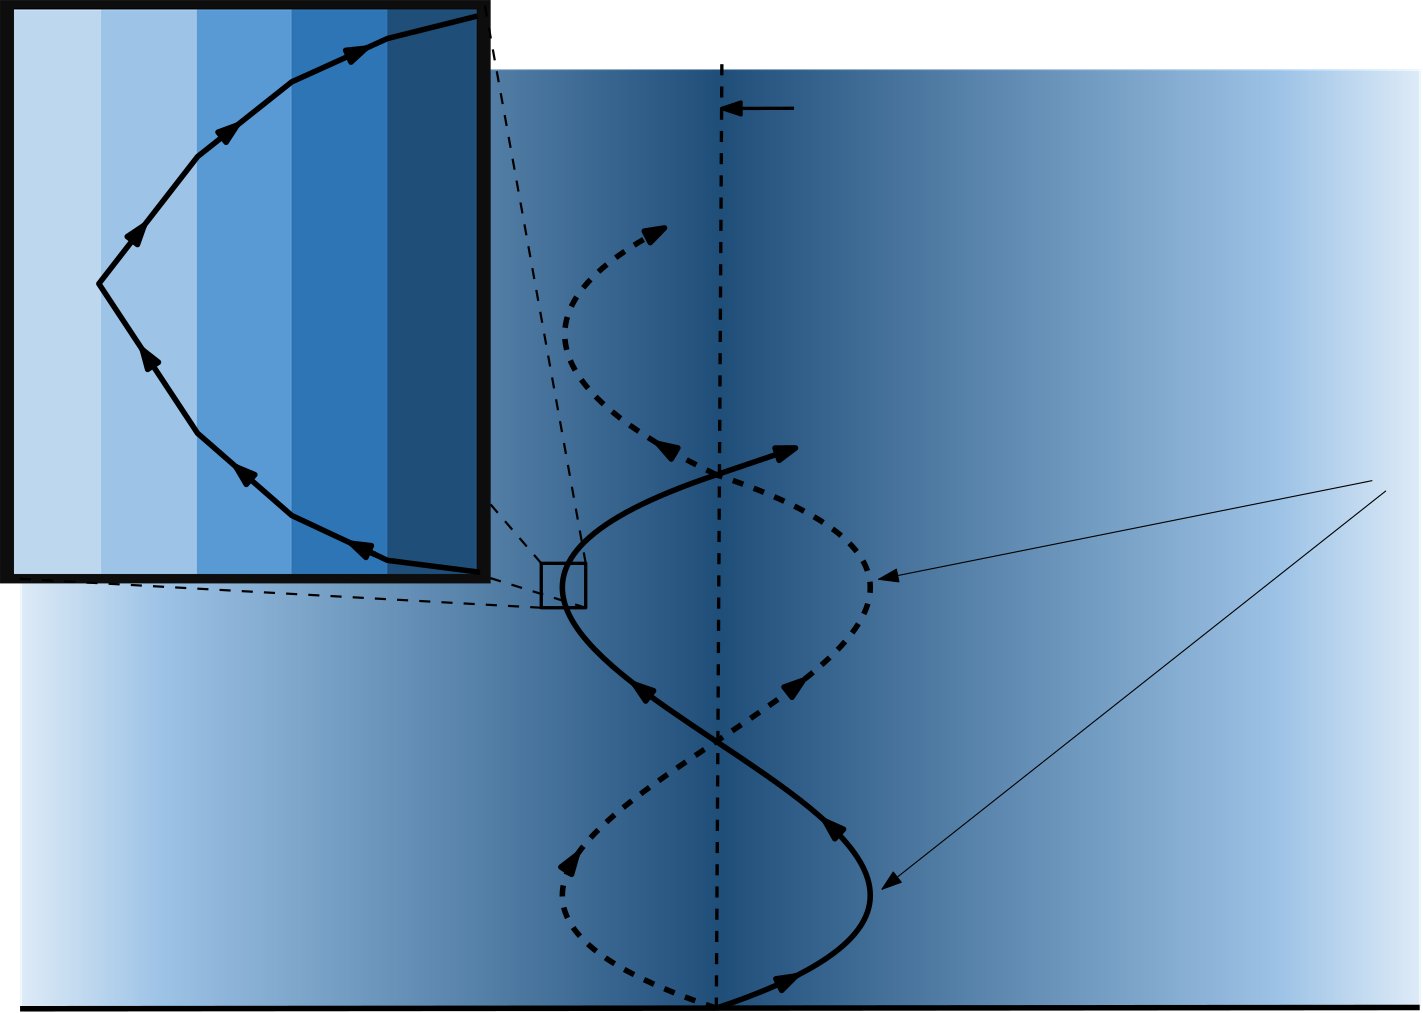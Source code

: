 <?xml version="1.0"?>
<!DOCTYPE ipe SYSTEM "ipe.dtd">
<ipe version="70107" creator="Ipe 7.2.2">
<info created="D:20160906124803" modified="D:20160926162332"/>
<bitmap id="1" width="456" height="805" length="5721" ColorSpace="DeviceRGB" Filter="FlateDecode" BitsPerComponent="8" encoding="base64">
eNrt1DENgDAAAEEF1YCDSmFHCEOtkGCjGxMaSB10RENJuiKA0Pu8hgtBkiRJkiRJkiRJkiRJ
kiRJkiRJkiRJkiRJkvTSUe7R3s/q/rJdfo5rdn+a05hzlatc5SpXucpVrnKVq1zlKle5ylWu
cpWrXOUqV7nKVa5ylatc5SpXucpVrnKVq1zlKle5ylWucpWrXOUqV7nKVa5y1UTlKle5ylWu
cpWrXOUqV7nKVa5ylatc5SpXucpVrnKVq1zlKle5ylWucpWrXOUqV7nKVa5ylatc5SpXucpV
rnKVq1zlKle5aq5ylatc5SpXucpVrnKVq1zlKle5ylWucpWrXOUqV7nKVa5ylatc5SpXucpV
rnKVq1zlKle5ylWucpWrXOUqV7nKVa5ylatc5SpXucpVrnKVq1zlKle5ylWucpWrXOUqV81V
rnKVq1zlKle5ylWucpWrXOUqV7nKVa5ylatc5SpXucpVrnKVq1zlKle5ylWucpWrXOUqV7nK
Va5ylatc5SpXucpVrnLVOOUqV7nKVa5ylatc5SpXucpVrnKVq1zlKle5ylWucpWrXOUqV7nK
Va5ylatc5SpXucpVrnKVq1zlKle5ylWucpWrXOUqV01UrnKVq1zlKle5ylWucpWrXOUqV7nK
Va5ylatc5SpXucpVrnKVq1zlKle5ylWucpWrXOUqV7nKVa5ylatc5SpXucpVrnKVq+YqV7nK
Va5ylatc5SpXucpVrnKVq1zlKle5ylWucpWrXOUqV7nKVa5ylatc5SpXucpVrnKVq1zlKle5
ylWucpWrXOUqV7nKVa5ylatc5SpXucpVrnKVq1zlKle5ylWuctVc5SpXucpVrnKVq1zlKle5
ylWucpWrXOUqV7nKVa5ylatc5SpXucpVrnKVq1zlKle5ylWucpWrXOUqV7nKVa5ylatc5SpX
jVOucpWrXOUqV7nKVa5ylatc5SpXucpVrnKVq1zlKle5ylWucpWrXOUqV7nKVa5ylatc5SpX
ucpVrnKVq1zlKle5ylWuctVE5SpXucpVrnKVq1zlKle5ylWucpWrXOUqV7nKVa5ylatc5SpX
ucpVrnKVq1zlKle5ylWucpWrXOUqV7nKVa5ylatc5SpXuWqucpWrXOUqV7nKVa5ylatc5SpX
ucpVrnKVq1zlKle5ylWucpWrXOUqV7nKVa5ylatc5SpXucpVrnKVq1zlKle5ylWucpWrXOUq
V7nKVa5ylatc5SpXucpVrnKVq1zlKlfNVa5ylatc5SpXucpVrnKVq1zlKle5ylWucpWrXOUq
V7nKVa5ylatc5SpXucpVrnKVq1zlKle5ylWucpWrXOUqV7nKVa5y1TjlKle5ylWucpWrXOUq
V7nKVa5ylatc5SpXucpVrnKVq1zlKle5ylWucpWrXOUqV7nKVa5ylatc5SpXucpVrnKVq1zl
KldNVK5ylatc5SpXucpVrnKVq1zlKle5ylWucpWrXOUqV7nKVa5ylatc5SpXucpVrnKVq1zl
Kle5ylWucpWrXOUqV7nKVa5ylavmKle5ylWucpWrXOUqV7nKVa5ylatc5SpXucpVrnKVq1zl
Kle5ylWucpWrXOUqV7nKVa5ylatc5SpXucpVrnKVq1zlKle5ylWucpWrXOUqV7nKVa5ylatc
5SpXucpVrnLVXOUqV7nKVa5ylatc5SpXucpVrnKVq1zlKle5ylWucpWrXOUqV7nKVa5ylatc
5SpXucpVrnKVq1zlKle5ylWucpWrXOUqV41TrnKVq1zlKle5ylWucpWrXOUqV7nKVa5ylatc
5SpXucpVrnKVq1zlKle5ylWucpWrXOUqV7nKVa5ylatc5SpXucpVrnLVROUqV7nKVa5ylatc
5SpXucpVrnKVq1zlKle5ylWucpWrXOUqV7nKVa5ylatc5SpXucpVrnKVq1zlKle5ylWucpWr
XOUqV7lqrnKVq1zlKle5ylWucpWrXOUqV7nKVa5ylatc5SpXucpVrnKVq1zlKle5ylWucpWr
XOUqV7nKVa5ylatc5SpXucpVrnKVq1zlKle5ylWucpWrXOUqV7nKVa5ylatc5SpXzVWucpWr
XOUqV7nKVa5ylatc5SpXucpVrnKVq1zlKle5ylWucpWrXOUqV7nKVa5ylatc5SpXucpVrnKV
q1zlKle5ylWuctU45SpXucpVrnKVq1zlKle5ylWucpWrXOUqV7nKVa5ylatc5SpXucpVrnKV
q1zlKle5ylWucpWrXOUqV7nKVa5ylatc5SpXTVSucpWrXOUqV7nKVa5ylatc5SpXucpVrnKV
q1zlKle5ylWucpWrXOUqV7nKVa5ylatc5SpXucpVrnKVq1zlKle5ylWucpWr5ipXucpVrnKV
q1zlKle5ylWucpWrXOUqV7nKVa5ylatc5SpXucpVrnKVq1zlKle5ylWucpWrXOUqV7nKVa5y
latc5SpXucpVrnKVq1zlKle5ylWucpWrXOUqV7nKVa5y1VzlKle5ylWucpWrXOUqV7nKVa5y
latc5SpXucpVrnKVq1zlKle5ylWucpWrXOUqV7nKVa5ylatc5SpXucpVrnKVq1zlKleNU65y
latc5SpXucpVrnKVq1zlKle5ylWucpWrXOUqV7nKVa5ylatc5SpXucpVrnKVq1zlKle5ylWu
cpWrXOUqV7nKVa5y1UTlKle5ylWucpWrXOUqV7nKVa5ylatc5SpXucpVrnKVq1zlKle5ylWu
cpWrXOUqV7nKVa5ylatc5SpXucpVrnKVq1zlKle5aq5ylatc5SpXucpVrnKVq1zlKle5ylWu
cpWrXOUqV7nKVa5ylatc5SpXucpVrnKVq1zlKle5ylWucpWrXOUqV7nKVa5ylatc5SpXucpV
rnKVq1zlKle5ylWucpWrXOUqV81VrnKVq1zlKle5ylWucpWrXOUqV7nKVa5ylatc5SpXucpV
rnKVq1zlKle5ylWucpWrXOUqV7nKVa5ylatc5SpXucpVrnLVOOUqV7nKVa5ylatc5SpXucpV
rnKVq1zlKle5ylWucpWrXOUqV7nKVa5ylatc5SpXucpVrnKVq1zlKle5ylWucpWrXOUqV01U
rnKVq1zlKle5ylWucpWrXOUqV7nKVa5ylatc5SpXucpVrnKVq1zlKle5ylWucpWrXOUqV7nK
Va5ylatc5SpXucpVrnKVq+YqV7nKVa5ylatc5SpXucpVrnKVq1zlKle5ylWucpWrXOUqV7nK
Va5ylatc5SpXucpVrnKVq1zlKle5ylWucpWrXOUqV7nKVa5ylatc5SpXucpVrnKVq1zlKle5
ylWuctVc5SpXucpVrnKVq1zlKle5ylWucpWrXOUqV7nKVa5ylatc5SpXucpVrnKVq1zlKle5
ylWucpWrXOUqV7nKVa5ylatc5SpXjVOucpWrXOUqV7nKVa5ylatc5SpXucpVrnKVq1zlKle5
ylWucpWrXOUqV7nKVa5ylatc5SpXucpVrnKVq1zlKle5ylWuctVE5SpXucpVrnKVq1zlKle5
ylWucpWrXOUqV7nKVa5ylatc5SpXucpVrnKVq1zlKle5ylWucpWrXOUqV7nKVa5ylatc5SpX
uWqucpWrXOUqV7nKVa5ylatc5SpXucpVrnKVq1zlKle5ylWucpWrXOUqV7nKVa5ylatc5SpX
ucpVrnKVq1zlKle5ylWucpWrXOUqV7nKVa5ylatc5SpXucpVrnKVq1zlKlfNVa5ylatc5SpX
ucpVrnKVq1zlKle5ylWucpWrXOUqV7nKVa5ylatc5SpXucpVrnKVq1zlKle5ylWucpWrXOUq
V7nKVa5y1TjlKle5ylWucpWrXOUqV7nKVa5ylatc5SpXucpVrnKVq1zlKle5ylWucpWrXOUq
V7nKVa5ylatc5SpXucpVrnKVq1zlKldNVK5ylatc5SpXucpVrnKVq1zlKle5ylWucpWrXOUq
V7nKVa5ylatc5SpXucpVrnKVq1zlKle5ylWucpWrXOUqV7nKVa5ylavmKle5ylWucpWrXOUq
V7nKVa5ylatc5SpXucpVrnKVq1zlKle5ylWucpWrXOUqV7nKVa5ylatc5SpXucpVrnKVq1zl
Kle5ylWucpWrXOUqV7nKVa5ylatc5SpXucpVrnLVXOUqV7nKVa5ylatc5SpXucpVrnKVq1zl
Kle5ylWucpWrXOUqV7nKVa5ylatc5SpXucpVrnKVq1zlKle5ylWucpWrXOUqV41TrnKVq1zl
Kle5ylWucpWrXOUqV7nKVa5ylatc5SpXucpVrnKVq1zlKle5ylWucpWrXOUqV7nKVa5ylatc
5SpXucpVrnLVROUqV7nKVa5ylatc5SpXucpVrnKVq1zlKle5ylWucpWrXOUqV7nKVa5ylatc
5SpXucpVrnKVq1zlKle5ylWucpWrXOUqV7lqrnKVq1zlKle5ylWucpWrXOUqV7nKVa5ylatc
5SpXucpVrnKVq1zlKle5ylWucpWrXOUqV7nKVa5ylatc5SpXucpVrnKVq1zlKle5ylWucpWr
XOUqV7nKVa5ylatc5SpXzVWucpWrXOUqV7nKVa5ylatc5SpXucpVrnKVq1zlKle5ylWucpWr
XOUqV7nKVa5ylatc5SpXucpVrnKVq1zlKle5ylWuctU45SpXucpVrnKVq1zlKle5ylWucpWr
XOUqV7nKVa5ylatc5SpXucpVrnKVq1zlKle5ylWucpWrXOUqV7nKVa5ylatc5SpXTVSucpWr
XOUqV7nKVa5ylatc5SpXucpVrnKVq1zlKle5ylWucpWrXOUqV7nKVa5ylatc5SpXucpVrnKV
q1zlKle5ylWucpWr5ipXucpVrnKVq1zlKle5ylWucpWrXOUqV7nKVa5ylatc5SpXucpVrnKV
q1zlKle5ylWucpWrXOUqV7nKVa5ylatc5SpXucpVrnKVq1zlKle5ylWucpWrXOUqV7nKVa5y
1VzlKle5ylWucpWrXOUqV7nKVa5ylatc5SpXucpVrnKVq1zlKle5ylWucpWrXOUqV7nKVa5y
latc5SpXucpVrnKVq1zlKleNU65ylatc5SpXucpVrnKVq1zlKle5ylWucpWrXOUqV7nKVa5y
latc5SpXucpVrnKVq1zlKle5ylWucpWrXOUqV7nKVa5y1UTlKle5ylWucpWrXOUqV7nKVa5y
latc5SpXucpVrnKVq1zlKle5ylWucpWrXOUqV7nKVa5ylatc5SpXucpVrnKVq1zlKle5aq5y
latc5SpXucpVrnKVq1zlKle5ylWucpWrXOUqV7nKVa5ylatc5SpXucpVrnKVq1zlKle5ylWu
cpWrXOUqV7nKVa5ylatc5SpXucpVrnKVq1zlKle5ylWucpWrXOUqV81VrnKVq1zlKle5ylWu
cpWrXOUqV7nKVa5ylatc5SpXucpVrnKVq1zlKle5ylWucpWrXOUqV7nKVa5ylatc5SpXucpV
rnLVOOUqV7nKVa5ylatc5SpXucpVrnKVq1zlKle5ylWucpWrXOUqV7nKVa5ylatc5SpXucpV
rnKVq1zlKle5ylWucpWrXOUqV01UrnKVq1zlKle5ylWucpWrXOUqV7nKVa5ylatc5SpXucpV
rnKVq1zlKle5ylWucpWrXOUqV7nKVa5ylatc5SpXucpVrnKVq+YqV7nKVa5ylatc5SpXucpV
rnKVq1zlKle5ylWucpWrXOUqV7nKVa5ylatc5SpXucpVrnKVq1zlKle5ylWucpWrXOUqV7nK
Va5ylatc5SpXucpVrnKVq1zlKle5ylWuctVc5SpXucpVrnKVq1zlKle5ylWucpWrXOUqV7nK
Va5ylatc5SpXucpVrnKVq1zlKle5ylWucpWrXOUqV7nKVa5ylatc5SpXjVOucpWrXOUqV7nK
Va5ylatc5SpXucpVrnKVq1zlKle5ylWucpWrXOUqV7nKVa5ylatc5SpXucpVrnKVq1zlKle5
ylWuctVE5SpXucpVrnKVq1zlKle5ylWucpWrXOUqV7nKVa5ylatc5SpXucpVrnKVq1zlKle5
ylWucpWrXOUqV7nKVa5ylatc5SpXuWqucpWrXOUqV7nKVa5ylatc5SpXucpVrnKVq1zlKle5
ylWucpWrXOUqV7nKVa5ylatc5SpXucpVrnKVq1zlKle5ylWucpWrXOUqV7nKVa5ylatc5SpX
ucpVrnKVq1zlKlfNVa5ylatc5SpXucpVrnKVq1zlKle5ylWucpWrXOUqV7nKVa5ylatc5SpX
ucpVrnKVq1zlKle5ylWucpWrXOUqV7nKVa5y1TjlKle5ylWucpWrXOUqV7nKVa5ylatc5SpX
ucpVrnKVq1zlKle5ylWucpWrXOUqV7nKVa5ylatc5SpXucpVrnKVq1zlKldNVK5ylatc5SpX
ucpVrnKVq1zlKle5ylWucpWrXOUqV7nKVa5ylatc5SpXucpVrnKVq1zlKle5ylWucpWrXOUq
V7nKVa5ylavmKle5ylWucpWrXOUqV7nKVa5ylatc5SpXucpVrnKVq1zlKle5ylWucpWrXOUq
V7nKVa5ylatc5SpXucpVrnKVq1zlKle5ylWucpWrXOUqV7nKVa5ylatc5SpXucpVrnLVXOUq
V7nKVa5ylatc5SpXucpVrnKVq1zlKle5ylWucpWrXOUqV7nKVa5ylatc5SpXucpVrnKVq1zl
Kle5ylWucpWrXOUqV41TrnKVq1zlKle5ylWucpWrXOUqV7nKVa5ylatc5SpXucpVrnKVq1zl
Kle5ylWucpWrXOUqV7nKVa5ylatc5SpXucpVrnLVROUqV7nKVa5ylatc5SpXucpVrnKVq1zl
Kle5ylWucpWrXOUqV7nKVa5ylatc5SpXucpVrnKVq1zlKle5ylWucpWrXOUqV7lqrnKVq1zl
Kle5ylWucpWrXOUqV7nKVa5ylatc5SpXucpVrnKVq1zlKle5ylWucpWrXOUqV7nKVa5ylatc
5SpXucpVrnKVq1zlKle5ylWucpWrXOUqV7nKVa5ylatc5SpXzVWucpWrXOUqV7nKVa5ylatc
5SpXucpVrnKVq1zlKle5ylWucpWrXOUqV7nKVa5ylatc5SpXucpVrnKVq1zlKle5ylWuctU4
5SpXucpVrnKVq1zlKle5ylWucpWrXOUqV7nKVa5ylatc5SpXucpVrnKVq1zlKle5ylWucpWr
XOUqV7nKVa5ylatc5SpXTVSucpWrXOUqV7nKVa5ylatc5SpXucpVrnKVq1zlKle5ylWucpWr
XOUqV7nKVa5ylatc5SpXucpVrnKVq1zlKle5ylWucpWr5ipXucpVrnKVq1zlKle5ylWucpWr
XOUqV7nKVa5ylatc5SpXucpVrnKVq1zlKle5ylWucpWrXOUqV7nKVa5ylatc5SpXucpVrnKV
q1zlKle5ylWucpWrXOUqV7nKVa5y1VzlKle5ylWucpWrXOUqV7nKVa5ylatc5SpXucpVrnKV
q1zlKle5ylWucpWrXOUqV7nKVa5ylatc5SpXucpVrnKVq1zlKleNU65ylatc5SpXucpVrnKV
q1zlKle5ylWucpWrXOUqV7/gqiRJkiRJkiRJkiRJkiRJkiRJkiRJkiRJkiT9pgY0AFja
</bitmap>
<bitmap id="2" width="1050" height="704" length="14580" ColorSpace="DeviceRGB" Filter="FlateDecode" BitsPerComponent="8" encoding="base64">
eNrt11e3VeUVx+GPkqIx0ZimMWq6JcY0G2Jv2HuvSFEpShERkK6AKKJUBUGaBSmidBAsFBUV
UMGGeps591xn48hVPsAzxu9OPBz2Xut9/8+2T7/b+sl3W7Jv392dvbPr27dbvbXzm82tNn38
zZvRR99s/GhftOHDfeujHfvW7di3dsfXaz/4es0HX69+P1sVvffVyve+emN79vr2r1Zsi758
bduXy7dmy7ZkS7d8ES15N3v1nS8Wt3rl7c9fjt76/KVWL27+fNHmvYs27V24ae+C6M2987M9
8zbueSHasGfuhj1zovWfPb/+s9nrslnR2s+eW/vps2uymWs+nbE6m776k2mrsqkrm6as/OSZ
N3ZHT7++e3Krp1bsnrRi16TXdj3Z6onluyZGy3Y+vmznhGjpzvFLd46Llnz8WPTqx4+2Grv4
o2pM9MqH1eiXox3RqOil6IOR0YvV+yOqRdF7w6OF2SMLt2cLtg/Ltg2bv21otjWbt3VItmXI
C1sebnp38Nymh+a809Hbg55venD2W9XAaNbmakD0XLQp6h89+2bUL5oZbXygmrHx/hkbsulZ
3+nrs2nr+0xbl01d1ztbG/WaUq3p9cya+5pW3/t0teqeyfvrOXllz6eaekx6o+oePfl61C16
YkV0dzXxtahr9Hi0/K5qwvI7JyzLxi+7I1uajVt6+7gl2WNLbstejW59tFoc3TK23Ss3j6le
vml0042jX7pxVHZDNPLF6vpoxKLoumj4wuja6pEF11TDovlXV0PnXzV0XjZk3pVDXmh3xcPR
3Gzw3MuzOdFlD1XPXzqomn1J9GA16+KBTV0GPtdlQHZR1P/Z6MJs5oX9sguiB2ZE51f3Tz+v
6jv93L7T9tdn6jlV76ln955SndUreiY6877q6eiMe6vJne+pnjo96pl16jmpU4+m03o8eVr3
7NSo2xPRKdnEU+6eeHK7ro9HJ1V3TfhPdeeEf985vvrXHeOabh/3z9sfq/5xW/RodOKt1di/
R7dEY6ITbq5G/y26KTv+plHH35gd1zTyuBuyY28Ycez12THZ8GOuG/7X6tpH/tLummF/rq4e
+qeO/njVkOoPV0YPV7+/IhocHX159FB0VHRZNOjI6NJ2D/4uuiQ74pKBR1yc/fbiAVmXAYdn
/Q+/KDss63fYhf1+U13wwK87+tX59zed1/eXHf3i3D7VoedEvaOfR2dXvaJDzoruiw6Ozozu
/Vl0RvbTM+7JOmcHde550OnZT07vkXXqcWDW/cDTuh/Q1O2AU7v9uDrl7h81df3hyU0/OOmu
/6n9n+KP1Z+P/7F+Qvyo/IGtnxx/Rf5FnfIvrb+9fpP4lep3q9+zfuf45Q/O8p9zSFOv+pe2
yn/+oU192h9O++OKj679MbY/2PiQ69OOjz0//Iua7yK/lC75BdU3Vd9afH31PcYXemTW8RVf
NuioLB+Ao5sG17MRD0n7gYmHp/0gtR+teMzqeYsHr/0QxgNZT2Y8ovmgXt88t/EA15Ocj3TW
POfxwNeTH6/ACVm+EfV25Gty69gTs3x36j2KF6r9csWL1n7p2q9hvJL1bsZLWm9rvbntFzle
6ny1W6951r159+MQaB8IcTjUKRHHRecsT484Ruo8qbOlzpk6c+LwaR9EcSjV6RTH1PdPrTjE
6jSLY63OtzrrLujXnH55DLaOxGxAc07Ggdk+POMgbU7UQbMvzfKkjSO3zt46h+NAjmO5OZ/z
oN5/bscxXud5HOx1wl+TNSd/XAF1F9S9cF3rmsg67o5sVHOnxOXSvmji0qnbJ66h711Ji1uX
VN5WdXPFFRYXWd1ocbU1d9z4vPLq7otLsG7DrllekXVX1r1Zd2i31pWaddyzUfvyjYv4+/dy
XNN1X8fFXTd4XOV5obdu9rrl47qPS79u/5gBtQdqG9ROiMFQy6FflnOidkX/1sxolcOjPUIG
diyTqD1XYrq0Z0x72MTIqbUTsyfHz7wcQs0imp8DKWfSgpxMtZ1qR8WgGpE1K2tkUw6wUVlO
stFNH7YH25iOFRfVrouBFzMvxt641vCL+TehNQVjEMYsjHFYKzHmYozGmI61IWNM1qqcsnL/
1KzlGRO0tujMNc06jZkaY3XWuma7xoiNKTunNWtj3MbEjaEbczdGb0zfBa0ZHGM4JnEM41rI
MZVjMMdsrv0cQ7oWdRTrupZ2re6Y3yuyHOS1zGOix1Bf9X6z22PAx4yPMR+TPoZ9zPsY+bX2
Y/bH+A8ClAUCBaWDYEJ5IeAQfNjaahtN0ARN0ARN0ARN0ARN0ARN0ARN0ARN0ARN0ARN0ARN
0ARN0ARN0ARN0ARN0ARN0ARN0ARN0ARN0ARN0ARN0ARN0ARN0ARN0ARN0ARN0ARN0ARN0ARN
0ARN0ARN0ARN0ARN0ARN0ARN0ARN0ARN0ARN0ARN0ARN0ARN0ARN0ARN0ARN0ARN0ARN0ARN
0ARN0ARN0ARN0ARN0ARN0ARN0ARN0ARN0ARN0ARN0ARN0ARN0ARN0ARN0ARN0ARN0ARN0ARN
0ARN0ARN0ARN0ARN0ARN0ARN0ARN0ARN0ARN0ARN0ARN0ARN0ARN0ARN0ARN0ARN0ARN0ARN
0ARN0ARN0ARN0ARN0ARN0ARN0ARN0ARN0ARN0ARN0ARN0ARN0ARN0ARN0ARN0ARN0ARN0ARN
0ARN0ARN0ARN0ARN0ARN0ARN0ARN0ARN0ARN0ARN0ARN0ARN0ARN0ARN0ARN0ARN0ARN0ARN
0ARN0ARN0ARN0ARN0ARN0ARN0ARN0ARN0ARN0ARN0ARN0ARN0ARN0ARN0ARN0ARN0ARN0ARN
0ARN0ARN0ARN0ARN0ARN0ARN0ARN0ARN0ARN0ARN0ARN0ARN0ARN0ARN0ARN0ARN0ARN0ARN
0ARN0ARN0ARN0ARN0ARN0ARN0ARN0ARN0ARN0ARN0ARN0ARN0ARN0ARN0ARN0ARN0ARN0ARN
0ARN0ARN0ARN0ARN0ARN0ARN0ARN0ARN0ARN0ARN0ARN0ARN0ARN0ARN0ARN0ARN0ARN0ARN
0ARN0ARN0ARN0ARN0ARN0ARN0ARN0ARN0ARN0ARN0ARN0ARN0ARN0ARN0ARN0ARN0ARN0ARN
0ARN0ARN0ARN0ARN0ARN0ARN0ARN0ARN0ARN0ARN0ARN0ARN0ARN0ARN0ARN0ARN0ARN0ARN
0ARN0ARN0ARN0ARN0ARN0ARN0ARN0ARN0ARN0ARN0ARN0ARN0ARN0ARN0ARN0ARN0ARN0ARN
0ARN0ARN0ARN0ARN0ARN0ARN0ARN0ARN0ARN0ARN0ARN0ARN0ARN0ARN0ARN0ARN0ARN0ARN
0ARN0ARN0ARN0ARN0ARN0ARN0ARN0ARN0ARN0ARN0ARN0ARN0ARN0ARN0ARN0ARN0ARN0ARN
0ARN0ARN0ARN0ARN0ARN0ARN0ARN0ARN0ARN0ARN0ARN0ARN0ARN0ARN0ARN0ARN0ARN0ARN
0ARN0ARN0ARN0ARN0ARN0ARN0ARN0ARN0ARN0ARN0ARN0ARN0ARN0ARN0ARN0ARN0ARN0ARN
0ARN0ARN0ARN0ARN0ARN0ARN0ARN0ARN0ARN0ARN0ARN0ARN0ARN0ARN0ARN0ARN0ARN0ARN
0ARN0ARN0ARN0ARN0ARN0ARN0ARN0ARN0ARN0ARN0ARN0ARN0ARN0ARN0ARN0ARN0ARN0ARN
0ARN0ARN0ARN0ARN0ARN0ARN0ARN0ARN0ARN0ARN0ARN0ARN0ARN0ARN0ARN0ARN0ARN0ARN
0ARN0ARN0ARN0ARN0ARN0ARN0ARN0ARN0ARN0ARN0ARN0ARN0ARN0ARN0ARN0ARN0ARN0ARN
0ARN0ARN0ARN0ARN0ARN0ARN0ARN0ARN0ARN0ARN0ARN0ARN0ARN0ARN0ARN0ARN0ARN0ARN
0ARN0ARN0ARN0ARN0ARN0ARN0ARN0ARN0ARN0ARN0ARN0ARN0ARN0ARN0ARN0ARN0ARN0ARN
0ARN0ARN0ARN0ARN0ARN0ARN0ARN0ARN0ARN0ARN0ARN0ARN0ARN0ARN0ARN0ARN0ARN0ARN
0ARN0ARN0ARN0ARN0ARN0ARN0ARN0ARN0ARN0ARN0ARN0ARN0ARN0ARN0ARN0ARN0ARN0ARN
0ARN0ARN0ARN0ARN0ARN0ARN0ARN0ARN0ARN0ARN0ARN0ARN0ARN0ARN0ARN0ARN0ARN0ARN
0ARN0ARN0ARN0ARN0ARN0ARN0ARN0ARN0ARN0ARN0ARN0ARN0ARN0ARN0ARN0ARN0ARN0ARN
0ARN0ARN0ARN0ARN0ARN0ARN0ARN0ARN0ARN0ARN0ARN0ARN0ARN0ARN0ARN0ARN0ARN0ARN
0ARN0ARN0ARN0ARN0ARN0ARN0ARN0ARN0ARN0ARN0ARN0ARN0ARN0ARN0ARN0ARN0ARN0ARN
0ARN0ARN0ARN0ARN0ARN0ARN0ARN0ARN0ARN0ARN0ARN0ARN0ARN0ARN0ARN0ARN0ARN0ARN
0ARN0ARN0ARN0ARN0ARN0ARN0ARN0ARN0ARN0ARN0ARN0ARN0ARN0ARN0ARN0ARN0ARN0ARN
0ARN0ARN0ARN0ARN0ARN0ARN0ARN0ARN0ARN0ARN0ARN0ARN0ARN0ARN0ARN0ARN0ARN0ARN
0ARN0ARN0ARN0ARN0ARN0ARN0ARN0ARN0ARN0ARN0ARN0ARN0ARN0ARN0ARN0ARN0ARN0ARN
0ARN0ARN0ARN0ARN0ARN0ARN0ARN0ARN0ARN0ARN0ARN0ARN0ARN0ARN0ARN0ARN0ARN0ARN
0ARN0ARN0ARN0ARN0ARN0ARN0ARN0ARN0ARN0ARN0ARN0ARN0ARN0ARN0ARN0ARN0ARN0ARN
0ARN0ARN0ARN0ARN0ARN0ARN0ARN0ARN0ARN0ARN0ARN0ARN0ARN0ARN0ARN0ARN0ARN0ARN
0ARN0ARN0ARN0ARN0ARN0ARN0ARN0ARN0ARN0ARN0ARN0ARN0ARN0ARN0ARN0ARN0ARN0ARN
0ARN0ARN0ARN0ARN0ARN0ARN0ARN0ARN0ARN0ARN0ARN0ARN0ARN0ARN0ARN0ARN0ARN0ARN
0ARN0ARN0ARN0ARN0ARN0ARN0ARN0ARN0ARN0ARN0ARN0ARN0ARN0ARN0ARN0ARN0ARN0ARN
0ARN0ARN0ARN0ARN0ARN0ARN0ARN0ARN0ARN0ARN0ARN0ARN0ARN0ARN0ARN0ARN0ARN0ARN
0ARN0ARN0ARN0ARN0ARN0ARN0ARN0ARN0ARN0ARN0ARN0ARN0ARN0ARN0ARN0ARN0ARN0ARN
0ARN0ARN0ARN0ARN0ARN0ARN0ARN0ARN0ARN0ARN0ARN0ARN0ARN0ARN0ARN0ARN0ARN0ARN
0ARN0ARN0ARN0ARN0ARN0ARN0ARN0ARN0ARN0ARN0ARN0ARN0ARN0ARN0ARN0ARN0ARN0ARN
0ARN0ARN0ARN0ARN0ARN0ARN0ARN0ARN0ARN0ARN0ARN0ARN0ARN0ARN0ARN0ARN0ARN0ARN
0ARN0ARN0ARN0ARN0ARN0ARN0ARN0ARN0ARN0ARN0ARN0ARN0ARN0ARN0ARN0ARN0ARN0ARN
0ARN0ARN0ARN0ARN0ARN0ARN0ARN0ARN0ARN0ARN0ARN0ARN0ARN0ARN0ARN0ARN0ARN0ARN
0ARN0ARN0ARN0ARN0ARN0ARN0ARN0ARN0ARN0ARN0ARN0ARN0ARN0ARN0ARN0ARN0ARN0ARN
0ARN0ARN0ARN0ARN0ARN0ARN0ARN0ARN0ARN0ARN0ARN0ARN0ARN0ARN0ARN0ARN0ARN0ARN
0ARN0ARN0ARN0ARN0ARN0ARN0ARN0ARN0ARN0ARN0ARN0ARN0ARN0ARN0ARN0ARN0ARN0ARN
0ARN0ARN0ARN0ARN0ARN0ARN0ARN0ARN0ARN0ARN0ARN0ARN0ARN0ARN0ARN0ARN0ARN0ARN
0ARN0ARN0ARN0ARN0ARN0ARN0ARN0ARN0ARN0ARN0ARN0ARN0ARN0ARN0ARN0ARN0ARN0ARN
0ARN0ARN0ARN0ARN0ARN0ARN0ARN0ARN0ARN0ARN0ARN0ARN0ARN0ARN0ARN0ARN0ARN0ARN
0ARN0ARN0ARN0ARN0ARN0ARN0ARN0ARN0ARN0ARN0ARN0ARN0ARN0ARN0ARN0ARN0ARN0ARN
0ARN0ARN0ARN0ARN0ARN0ARN0ARN0ARN0ARN0ARN0ARN0ARN0ARN0ARN0ARN0ARN0ARN0ARN
0ARN0ARN0ARN0ARN0ARN0ARN0ARN0ARN0ARN0ARN0ARN0ARN0ARN0ARN0ARN0ARN0ARN0ARN
0ARN0ARN0ARN0ARN0ARN0ARN0ARN0ARN0ARN0ARN0ARN0ARN0ARN0ARN0ARN0ARN0ARN0ARN
0ARN0ARN0ARN0ARN0ARN0ARN0ARN0ARN0ARN0ARN0ARN0ARN0ARN0ARN0ARN0ARN0ARN0ARN
0ARN0ARN0ARN0ARN0ARN0ARN0ARN0ARN0ARN0ARN0ARN0ARN0ARN0ARN0ARN0ARN0ARN0ARN
0ARN0ARN0ARN0ARN0ARN0ARN0ARN0ARN0ARN0ARN0ARN0ARN0ARN0ARN0ARN0ARN0ARN0ARN
0ARN0ARN0ARN0ARN0ARN0ARN0ARN0ARN0ARN0ARN0ARN0ARN0ARN0ARN0ARN0ARN0ARN0ARN
0ARN0ARN0ARN0ARN0ARN0ARN0ARN0ARN0ARN0ARN0ARN0ARN0ARN0ARN0ARN0ARN0ARN0ARN
0ARN0ARN0ARN0ARN0ARN0ARN0ARN0ARN0ARN0ARN0ARN0ARN0ARN0ARN0ARN0ARN0ARN0ARN
0ARN0ARN0ARN0ARN0ARN0ARN0ARN0ARN0ARN0ARN0ARN0ARN0ARN0ARN0ARN0ARN0ARN0ARN
0ARN0ARN0ARN0ARN0ARN0ARN0ARN0ARN0ARN0ARN0ARN0ARN0ARN0ARN0ARN0ARN0ARN0ARN
0ARN0ARN0ARN0ARN0ARN0ARN0ARN0ARN0ARN0ARN0ARN0ARN0ARN0ARN0ARN0ARN0ARN0ARN
0ARN0ARN0ARN0ARN0ARN0ARN0ARN0ARN0ARN0ARN0ARN0ARN0ARN0ARN0ARN0ARN0ARN0ARN
0ARN0ARN0ARN0ARN0ARN0ARN0ARN0ARN0ARN0ARN0ARN0ARN0ARN0ARN0ARN0ARN0ARN0ARN
0ARN0ARN0ARN0ARN0ARN0ARN0ARN0ARN0ARN0ARN0ARN0ARN0ARN0ARN0ARN0ARN0ARN0ARN
0ARN0ARN0ARN0ARN0ARN0ARN0ARN0ARN0ARN0ARN0ARN0ARN0ARN0ARN0ARN0ARN0ARN0ARN
0ARN0ARN0ARN0ARN0ARN0ARN0ARN0ARN0ARN0ARN0ARN0ARN0ARN0ARN0ARN0ARN0ARN0ARN
0ARN0ARN0ARN0ARN0ARN0ARN0ARN0ARN0ARN0ARN0ARN0ARN0ARN0ARN0ARN0ARN0ARN0ARN
0ARN0ARN0ARN0ARN0ARN0ARN0ARN0ARN0ARN0ARN0ARN0ARN0ARN0ARN0ARN0ARN0ARN0ARN
0ARN0ARN0ARN0ARN0ARN0ARN0ARN0ARN0ARN0ARN0ARN0ARN0ARN0ARN0ARN0ARN0ARN0ARN
0ARN0ARN0ARN0ARN0ARN0ARN0ARN0ARN0ARN0ARN0ARN0ARN0ARN0ARN0ARN0ARN0ARN0ARN
0ARN0ARN0ARN0ARN0ARN0ARN0ARN0ARN0ARN0ARN0ARN0ARN0ARN0ARN0ARN0ARN0ARN0ARN
0ARN0ARN0ARN0ARN0ARN0ARN0ARN0ARN0ARN0ARN0ARN0ARN0ARN0ARN0ARN0ARN0ARN0ARN
0ARN0ARN0ARN0ARN0ARN0ARN0ARN0ARN0ARN0ARN0ARN0ARN0ARN0ARN0ARN0ARN0ARN0ARN
0ARN0ARN0ARN0ARN0ARN0ARN0ARN0ARN0ARN0ARN0ARN0ARN0ARN0ARN0ARN0ARN0ARN0ARN
0ARN0ARN0ARN0ARN0ARN0ARN0ARN0ARN0ARN0ARN0ARN0ARN0ARN0ARN0ARN0ARN0ARN0ARN
0ARN0ARN0ARN0ARN0ARN0ARN0ARN0ARN0ARN0ARN0ARN0ARN0ARN0ARN0ARN0ARN0ARN0ARN
0ARN0ARN0ARN0ARN0ARN0ARN0ARN0ARN0ARN0ARN0ARN0ARN0ARN0ARN0ARN0ARN0ARN0ARN
0ARN0ARN0ARN0ARN0ARN0ARN0ARN0ARN0ARN0ARN0ARN0ARN0ARN0ARN0ARN0ARN0ARN0ARN
0ARN0ARN0ARN0ARN0ARN0ARN0ARN0ARN0ARN0ARN0ARN0ARN0ARN0ARN0ARN0ARN0ARN0ARN
0ARN0ARN0ARN0ARN0ARN0ARN0ARN0ARN0ARN0ARN0ARN0ARN0ARN0ARN0ARN0ARN0ARN0ARN
0ARN0ARN0ARN0ARN0ARN0ARN0ARN0ARN0ARN0ARN0ARN0ARN0ARN0ARN0ARN0ARN0ARN0ARN
0ARN0ARN0ARN0ARN0ARN0ARN0ARN0ARN0ARN0ARN0ARN0ARN0ARN0ARN0ARN0ARN0ARN0ARN
0ARN0ARN0ARN0ARN0ARN0ARN0ARN0ARN0ARN0ARN0ARN0ARN0ARN0ARN0ARN0ARN0ARN0ARN
0ARN0ARN0ARN0ARN0ARN0ARN0ARN0ARN0ARN0ARN0ARN0ARN0ARN0ARN0ARN0ARN0ARN0ARN
0ARN0ARN0ARN0ARN0ARN0ARN0ARN0ARN0ARN0ARN0ARN0ARN0ARN0ARN0ARN0ARN0ARN0ARN
0ARN0ARN0ARN0ARN0ARN0ARN0ARN0ARN0ARN0ARN0ARN0ARN0ARN0ARN0ARN0ARN0ARN0ARN
0ARN0ARN0ARN0ARN0ARN0ARN0ARN0ARN0ARN0ARN0ARN0ARN0ARN0ARN0ARN0ARN0ARN0ARN
0ARN0ARN0ARN0ARN0ARN0ARN0ARN0ARN0ARN0ARN0ARN0ARN0ARN0ARN0ARN0ARN0ARN0ARN
0ARN0ARN0ARN0ARN0ARN0ARN0ARN0ARN0ARN0ARN0ARN0ARN0ARN0ARN0ARN0ARN0ARN0ARN
0ARN0ARN0ARN0ARN0ARN0ARN0ARN0ARN0ARN0ARN0ARN0ARN0ARN0ARN0ARN0ARN0ARN0ARN
0ARN0ARN0ARN0ARN0ARN0ARN0ARN0ARN0ARN0ARN0ARN0ARN0ARN0ARN0ARN0ARN0ARN0ARN
0ARN0ARN0ARN0ARN0ARN0ARN0ARN0ARN0ARN0ARN0ARN0ARN0ARN0ARN0ARN0ARN0ARN0ARN
0ARN0ARN0ARN0ARN0ARN0ARN0ARN0ARN0ARN0ARN0ARN0ARN0ARN0ARN0ARN0ARN0ARN0ARN
0ARN0ARN0ARN0ARN0ARN0ARN0ARN0ARN0ARN0ARN0ARN0ARN0ARN0ARN0ARN0ARN0ARN0ARN
0ARN0ARN0ARN0ARN0ARN0ARN0ARN0ARN0ARN0ARN0ARN0ARN0ARN0ARN0ARN0ARN0ARN0ARN
0ARN0ARN0ARN0ARN0ARN0ARN0ARN0ARN0ARN0ARN0ARN0ARN0ARN0ARN0ARN0ARN0ARN0ARN
0ARN0ARN0ARN0ARN0ARN0ARN0ARN0ARN0ARN0ARN0ARN0ARN0ARN0ARN0ARN0ARN0ARN0ARN
0ARN0ARN0ARN0ARN0ARN0ARN0ARN0ARN0ARN0ARN0ARN0ARN0ARN0ARN0ARN0ARN0ARN0ARN
0ARN0ARN0ARN0ARN0ARN0ARN0ARN0ARN0ARN0ARN0ARN0ARN0ARN0ARN0ARN0ARN0ARN0ARN
0ARN0ARN0ARN0ARN0ARN0ARN0ARN0ARN0ARN0ARN0ARN0ARN0ARN0ARN0ARN0ARN0ARN0ARN
0ARN0ARN0ARN0ARN0ARN0ARN0ARN0ARN0ARN0ARN0ARN0ARN0ARN0ARN0ARN0ARN0ARN0ARN
0ARN0ARN0ARN0ARN0ARN0ARN0ARN0ARN0ARN0ARN0ARN0ARN0ARN0ARN0ARN0ARN0ARN0ARN
0ARN0ARN0ARN0ARN0ARN0ARN0ARN0ARN0ARN0ARN0ARN0ARN0ARN0ARN0ARN0ARN0ARN0ARN
0ARN0ARN0ARN0ARN0ARN0ARN0ARN0ARN0ARN0ARN0ARN0ARN0ARN0ARN0ARN0ARN0ARN0ARN
0ARN0ARN0ARN0ARN0ARN0ARN0ARN0ARN0ARN0ARN0ARN0ARN0ARN0ARN0ARN0ARN0ARN0ARN
0ARN0ARN0ARN0ARN0ARN0ARN0ARN0ARN0ARN0ARN0ARN0ARN0ARN0ARN0ARN0ARN0ARN0ARN
0ARN0ARN0ARN0ARN0ARN0ARN0ARN0ARN0ARN0ARN0ARN0ARN0ARN0ARN0ARN0ARN0ARN0ARN
0ARN0ARN0ARN0ARN0ARN0ARN0ARN0ARN0ARN0ARN0ARN0ARN0ARN0ARN0ARN0ARN0ARN0ARN
0ARN0ARN0ARN0ARN0ARN0ARN0ARN0ARN0ARN0ARN0ARN0ARN0ARN0ARN0ARN0ARN0ARN0ARN
0ARN0ARN0ARN0ARN0ARN0ARN0ARN0ARN0ARN0ARN0ARN0ARN0ARN0ARN0ARN0ARN0ARN0ARN
0ARN0ARN0ARN0ARN0ARN0ARN0ARN0ARN0ARN0ARN0ARN0ARN0ARN0ARN0ARN0ARN0ARN0ARN
0ARN0ARN0ARN0ARN0ARN0ARN0ARN0ARN0ARN0ARN0ARN0ARN0ARN0ARN0ARN0ARN0ARN0ARN
0ARN0ARN0ARN0ARN0ARN0ARN0ARN0ARN0ARN0ARN0ARN0ARN0ARN0ARN0ARN0ARN0ARN0ARN
0ARN0ARN0ARN0ARN0ARN0ARN0ARN0ARN0ARN0ARN0ARN0ARN0ARN0ARN0ARN0ARN0ARN0ARN
0ARN0ARN0ARN0ARN0ARN0ARN0ARN0ARN0ARN0ARN0ARN0ARN0ARN0ARN0ARN0ARN0ARN0ARN
0ARN0ARN0ARN0ARN0ARN0ARN0ARN0ARN0ARN0ARN0ARN0ARN0ARN0ARN0ARN0ARN0ARN0ARN
0ARN0ARN0ARN0ARN0ARN0ARN0ARN0ARN0ARN0ARN0ARN0ARN0ARN0ARN0ARN0ARN0ARN0ARN
0ARN0ARN0ARN0ARN0ARN0ARN0ARN0ARN0ARN0ARN0ARN0ARN0ARN0ARN0ARN0ARN0ARN0ARN
0ARN0ARN0ARN0ARN0ARN0ARN0ARN0ARN0ARN0ARN0ARN0ARN0ARN0ARN0ARN0ARN0ARN0ARN
0ARN0ARN0ARN0ARN0ARN0ARN0ARN0ARN0ARN0ARN0ARN0ARN0ARN0ARN0ARN0ARN0ARN0ARN
0ARN0ARN0ARN0ARN0ARN0ARN0ARN0ARN0ARN0ARN0ARN0ARN0ARN0ARN0ARN0ARN0ARN0ARN
0ARN0ARN0ARN0ARN0ARN0ARN0ARN0ARN0ARN0ARN0ARN0ARN0ARN0ARN0ARN0ARN0ARN0ARN
0ARN0ARN0ARN0ARN0ARN0ARN0ARN0ARN0ARN0ARN0ARN0ARN0ARN0ARN0ARN0ARN0ARN0ARN
0ARN0ARN0ARN0ARN0ARN0ARN0ARN0ARN0ARN0ARN0ARN0ARN0ARN0ARN0ARN0ARN0ARN0ARN
0ARN0ARN0ARN0ARN0ARN0ARN0ARN0ARN0ARN0ARN0ARN0ARN0ARN0ARN0ARN0ARN0ARN0ARN
0ARN0ARN0ARN0ARN0ARN0ARN0ARN0ARN0ARN0ARN0ARN0ARN0ARN0ARN0ARN0ARN0ARN0ARN
0ARN0ARN0ARN0ARN0ARN0ARN0ARN0ARN0ARN0ARN0ARN0ARN0ARN0ARN0ARN0ARN0ARN0ARN
0ARN0ARN0ARN0ARN0ARN0ARN0ARN0ARN0ARN0ARN0ARN0ARN0ARN0ARN0ARN0ARN0ARN0ARN
0ARN0ARN0ARN0ARN0ARN0ARN0ARN0ARN0ARN0ARN0ARN0ARN0ARN0ARN0ARN0ARN0ARN0ARN
0ARN0ARN0ARN0ARN0ARN0ARN0ARN0ARN0ARN0ARN0ARN0ARN0ARN0ARN0ARN0ARN0ARN0ARN
0ARN0ARN0ARN0ARN0ARN0ARN0ARN0ARN0ARN0ARN0ARN0ARN0ARN0ARN0ARN0ARN0ARN0ARN
0ARN0ARN0ARN0ARN0ARN0ARN0ARN0ARN0ARN0ARN0ARN0ARN0ARN0ARN0ARN0ARN0ARN0ARN
0ARN0ARN0ARN0ARN0ARN0ARN0ARN0ARN0ARN0ARN0ARN0ARN0ARN0ARN0ARN0ARN0ARN0ARN
0ARN0ARN0ARN0ARN0ARN0ARN0ARN0ARN0ARN0ARN0ARN0ARN0ARN0ARN0ARN0ARN0ARN0ARN
0ARN0ARN0ARN0ARN0ARN0ARN0ARN0ARN0ARN0ARN0ARN0ARN0ARN0ARN0ARN0ARN0ARN0ARN
0ARN0ARN0ARN0ARN0ARN0ARN0ARN0ARN0ARN0ARN0ARN0ARN0ARN0ARN0ARN0ARN0ARN0ARN
0ARN0ARN0ARN0ARN0ARN0ARN0ARN0ARN0ARN0ARN0ARN0ARN0ARN0ARN0ARN0ARN0ARN0ARN
0ARN0ARN0ARN0ARN0ARN0ARN0ARN0ARN0ARN0ARN0ARN0ARN0ARN0ARN0ARN0ARN0ARN0ARN
0ARN0ARN0ARN0ARN0ARN0ARN0ARN0ARN0ARN0ARN0ARN0ARN0ARN0ARN0ARN0ARN0ARN0ARN
0ARN0ARN0ARN0ARN0ARN0ARN0ARN0ARN0ARN0ARN0ARN0ARN0ARN0ARN0ARN0ARN0ARN0ARN
0ARN0ARN0ARN0ARN0ARN0ARN0ARN0ARN0ARN0ARN0ARN0ARN0ARN0ARN0ARN0ARN0ARN0ARN
0ARN0ARN0ARN0ARN0ARN0ARN0ARN0ARN0ARN0ARN0ARN0ARN0ARN0ARN0ARN0ARN0ARN0ARN
0ARN0ARN0ARN0ARN0ARN0ARN0ARN0ARN0ARN0ARN0ARN0ARN0ARN0ARN0ARN0ARN0ARN0ARN
0ARN0ARN0ARN0ARN0ARN0ARN0ARN0ARN0ARN0ARN0ARN0ARN0ARN0ARN0ARN0ARN0ARN0ARN
0ARN0ARN0ARN0ARN0ARN0ARN0ARN0ARN0ARN0ARN0ARN0ARN0ARN0ARN0ARN0ARN0ARN0ARN
0ARN0ARN0ARN0ARN0ARN0ARN0ARN0ARN0ARN0ARN0ARN0ARN0ARN0ARN0ARN0ARN0ARN0ARN
0ARN0ARN0ARN0ARN0ARN0ARN0ARN0ARN0ARN0ARN0ARN0ARN0ARN0ARN0ARN0ARN0ARN0ARN
0ARN0ARN0ARN0ARN0ARN0ARN0ARN0ARN0ARN0ARN0ARN0ARN0ARN0ARN0ARN0ARN0ARN0ARN
0ARN0ARN0ARN0ARN0ARN0ARN0ARN0ARN0ARN0ARN0ARN0ARN0ARN0ARN0ARN0ARN0ARN0ARN
0ARN0ARN0ARN0ARN0ARN0ARN0ARN0ARN0ARN0ARN0ARN0ARN0ARN0ARN0ARN0ARN0ARN0ARN
0ARN0ARN0ARN0ARN0ARN0ARN0ARN0ARN0ARN0ARN0ARN0ARN0ARN0ARN0ARN0ARN0ARN0ARN
0ARN0ARN0ARN0ARN0ARN0ARN0ARN0ARN0ARN0ARN0ARN0ARN0ARN0ARN0ARN0ARN0ARN0ARN
0ARN0ARN0ARN0ARN0ARN0ARN0ARN0ARN0ARN0ARN0ARN0ARN0ARN0ARN0ARN0ARN0ARN0ARN
0ARN0ARN0ARN0ARN0ARN0ARN0ARN0ARN0ARN0ARN0ARN0ARN0ARN0ARN0ARN0ARN0ARN0ARN
0ARN0ARN0ARN0ARN0ARN0ARN0ARN0ARN0ARN0ARN0ARN0ARN0ARN0ARN0ARN0ARN0ARN0ARN
0ARN0ARN0ARN0ARN0ARN0ARN0ARN0ARN0ARN0ARN0ARN0ARN0ARN0ARN0ARN0ARN0ARN0ARN
0ARN0ARN0ARN0ARN0ARN0ARN0ARN0ARN0ARN0ARN0ARN0ARN0ARN0ARN0ARN0ARN0ARN0ARN
0ARN0ARN0ARN0ARN0ARN0ARN0ARN0ARN0ARN0ARN0ARN0ARN0ARN0ARN0ARN0ARN0ARN0ARN
0ARN0ARN0ARN0ARN0ARN0ARN0ARN0ARN0ARN0ARN0ARN0ARN0ARN0ARN0ARN0ARN0ARN0ARN
0ARN0ARN0ARN0ARN0ARN0ARN0ARN0ARN0ARN0ARN0ARN0ARN0ARN0ARN0ARN0ARN0ARN0ARN
0ARN0ARN0ARN0ARN0ARN0ARN0ARN0ARN0ARN0ARN0ARN0ARN0ARN0ARN0ARN0ARN0ARN0ARN
0ARN0ARN0ARN0ARN0ARN0ARN0ARN0ARN0ARN0ARN0ARN0ARN0ARN0ARN0ARN0ARN0ARN0ARN
0ARN0ARN0ARN0ARN0ARN0ARN0ARN0ARN0ARN0ARN0ARN0ARN0ARN0ARN0ARN0ARN0ARN0ARN
0ARN0ARN0ARN0ARN0ARN0ARN0ARN0ARN0ARN0ARN0ARN0ARN0ARN0ARN0ARN0ARN0ARN0ARN
0ARN0ARN0ARN0ARN0ARN0ARN0ARN0ARN0ARN0ARN0ARN0ARN0ARN0ARN0ARN0ARN0ARN0ARN
0ARN0ARN0ARN0ARN0ARN0ARN0ARN0ARN0ARN0ARN0ARN0ARN0ARN0ARN0ARN0ARN0ARN0ARN
0ARN0ARN0ARN0ARN0ARN0ARN0ARN0ARN0ARN0ARN0ARN0ARN0ARN0ARN0ARN0ARN0ARN0ARN
0ARN0ARN0ARN0ARN0ARN0ARN0ARN0ARN0ARN0ARN0ARN0ARN0ARN0ARN0ARN0ARN0ARN0ARN
0ARN0ARN0ARN0ARN0ARN0ARN0ARN0ARN0ARN0ARN0ARN0ARN0ARN0ARN0ARN0ARN0ARN0ARN
0ARN0ARN0ARN0ARN0ARN0ARN0ARN0ARN0ARN0ARN0ARN0ARN0ARN0ARN0ARN0ARN0ARN0ARN
0ARN0ARN0ARN0ARN0ARN0ARN0ARN0ARN0ARN0ARN0ARN0ARN0ARN0ARN0ARN0ARN0ARN0ARN
0ARN0ARN0ARN0ARN0ARN0ARN0ARN0ARN0ARN0ARN0ARN0ARN0ARN0ARN0ARN0ARN0ARN0ARN
0ARN0ARN0ARN0ARN0ARN0ARN0ARN0ARN0ARN0ARN0ARN0ARN0ARN0ARN0ARN0ARN0ARN0ARN
0ARN0ARN0ARN0ARN0ARN0ARN0ARN0ARN0ARN0ARN0ARN0ARN0ARN0ARN0ARN0ARN0ARN0ARN
0ARN0ARN0ARN0ARN0ARN0ARN0ARN0ARN0ARN0ARN0ARN0ARN0ARN0ARN0ARN0ARN0ARN0ARN
0ARN0ARN0ARN0ARN0ARN0ARN0ARN0ARN0ARN0ARN0ARN0ARN0ARN0ARN0ARN0ARN0ARN0ARN
0ARN0ARN0ARN0ARN0ARN0ARN0ARN0ARN0ARN0ARN0ARN0ARN0ARN0ARN0ARN0ARN0ARN0ARN
0ARN0ARN0ARN0ARN0ARN0ARN0ARN0ARN0ARN0ARN0ARN0ARN0ARN0ARN0ARN0ARN0ARN0ARN
0ARN0ARN0ARN0ARN0ARN0ARN0ARN0ARN0ARN0ARN0ARN0ARN0ARN0ARN0ARN0ARN0ARN0ARN
0ARN0ARN0ARN0ARN0ARN0ARN0ARN0ARN0ARN0ARN0ARN0ARN0ARN0ARN0ARN0ARN0ARN0ARN
0ARN0ARN0ARN0ARN0ARN0ARN0ARN0ARN0ARN0ARN0ARN0ARN0ARN0ARN0ARN0ARN0ARN0ARN
0ARN0ARN0ARN0ARN0ARN0ARN0ARN0ARN0ARN0ARN0ARN0ARN0ARN0ARN0ARN0ARN0ARN0ARN
0ARN0ARN0ARN0ARN0ARN0ARN0ARN0ARN0ARN0ARN0ARN0ARN0ARN0ARN0ARN0ARN0ARN0ARN
0ARN0ARN0ARN0ARN0ARN0ARN0ARN0ARN0ARN0ARN0ARN0ARN0ARN0ARN0ARN0ARN0ARN0ARN
0ARN0ARN0ARN0ARN0ARN0ARN0ARN0ARN0ARN0ARN0ARN0ARN0ARN0ARN0ARN0ARN0ARN0ARN
0ARN0ARN0ARN0ARN0ARN0ARN0ARN0ARN0ARN0ARN0ARN0ARN0ARN0ARN0ARN0ARN0ARN0ARN
0ARN0ARN0ARN0ARN0ARN0ARN0ARN0ARN0ARN0ARN0ARN0ARN0ARN0ARN0ARN0ARN0ARN0ARN
0ARN0ARN0ARN0ARN0ARN0ARN0ARN0ARN0ARN0ARN0ARN0ARN0ARN0ARN0ARN0ARN0ARN0ARN
0ARN0ARN0ARN0ARN0ARN0ARN0ARN0ARN0ARN0ARN0ARN0ARN0ARN0ARN0ARN0ARN0ARN0ARN
0ARN0ARN0ARN0ARN0ARN0ARN0ARN0ARN0ARN0ARN0ARN0ARN0ARN0ARN0ARN0ARN0ARN0ARN
0ARN0ARN0ARN0ARN0ARN0ARN0ARN0ARN0ARN0ARN0ARN0ARN0ARN0ARN0ARN0ARN0ARN0ARN
0ARN0ARN0ARN0ARN0ARN0ARN0ARN0ARN0ARN0ARN0ARN0ARN0ARN0ARN0ARN0ARN0ARN0ARN
0ARN0ARN0ARN0ARN0ARN0ARN0ARN0ARN0ARN0ARN0ARN0ARN0ARN0ARN0ARN0ARN0ARN0ARN
0ARN0ARN0ARN0ARN0ARN0ARN0ARN0ARN0ARN0ARN0ARN0ARN0ARN0ARN0ARN0ARN0ARN0ARN
0ARN0ARN0ARN0ARN0ARN0ARN0ARN0ARN0ARN0ARN0ARN0ARN0ARN0ARN0ARN0ARN0ARN0ARN
0ARN0ARN0ARN0ARN0ARN0ARN0ARN0ARN0ARN0ARN0ARN0ARN0ARN0ARN0ARN0ARN0ARN0ARN
0ARN0ARN0ARN0ARN0ARN0ARN0ARN0ARN0ARN0ARN0ARN0ARN0ARN0ARN0ARN0ARN0ARN0ARN
0ARN0ARN0ARN0ARN0ARN0ARN0ARN0ARN0ARN0ARN0ARN0ARN0ARN0ARN0ARN0ARN0ARN0ARN
0ARN0ARN0ARN0ARN0ARN0ARN0ARN0ARN0ARN0ARN0ARN0ARN0ARN0ARN0ARN0ARN0ARN0ARN
0ARN0ARN0ARN0ARN0ARN0ARN0ARN0ARN0ARN0ARN0ARN0ARN0ARN0ARN0ARN0ARN0ARN0ARN
0ARN0ARN0ARN0ARN0ARN0ARN0ARN0ARN0ARN0ARN0ARN0ARN0ARN0ARN0ARN0ARN0ARN0ARN
0ARN0ARN0ARN0ARN0ARN0ARN0ARN0ARN0ARN0ARN0ARN0ARN0ARN0ARN0ARN0ARN0ARN0ARN
0ARN0ARN0ARN0ARN0ARN0ARN0ARN0ARN0ARN0ARN0ARN0ARN0ARN0ARN0ARN0ARN0ARN0ARN
0ARN0ARN0ARN0ARN0ARN0ARN0ARN0ARN0ARN0ARN0ARN0ARN0ARN0ARN0ARN0ARN0ARN0ARN
0ARN0ARN0ARN0ARN0ARN0ARN0ARN0ARN0ARN0ARN0ARN0ARN0ARN0ARN0ARN0ARN0ARN0ARN
0ARN0ARN0ARN0ARN0ARN0ARN0ARN0ARN0ARN0ARN0ARN0ARN0ARN0ARN0ARN0ARN0ARN0ARN
0ARN0ARN0ARN0ARN0ARN0ARN0ARN0ARN0ARN0ARN0ARN0ARN0ARN0ARN0ARN0ARN0ARN0ARN
0ARN0ARN0ARN0ARN0ARN0ARN0ARN0ARN0ARN0ARN0ARN0ARN0ARN0ARN0ARN0ARN0ARN0ARN
0ARN0ARN0ARN0ARN0ARN0ARN0ARN0ARN0ARN0ARN0ARN0ARN0ARN0ARN0ARN0ARN0ARN0ARN
0ARN0ARN0ARN0ARN0ARN0ARN0ARN0ARN0ARN0ARN0ARN0ARN0ARN0ARN0ARN0ARN0ARN0ARN
0ARN0ARN0ARN0ARN0ARN0ARN0ARN0ARN0ARN0ARN0ARN0ARN0ARN0ARN0ARN0ARN0ARN0ARN
0ARN0ARN0ARN0ARN0ARN0ARN0ARN0ARN0ARN0ARN0ARN0ARN0ARN0ARN0ARN0ARN0ARN0ARN
0ARN0ARN0ARN0ARN0ARN0ARN0ARN0ARN0ARN0ARN0ARN0ARN0ARN0ARN0ARN0ARN0ARN0ARN
0ARN0ARN0ARN0ARN0ARN0ARN0ARN0ARN0ARN0ARN0ARN0ARN0ARN0ARN0ARN0ARN0ARN0ARN
0ARN0ARN0ARN0ARN0ARN0ARN0ARN0ARN0ARN0ARN0ARN0ARN0ARN0ARN0ARN0ARN0ARN0ARN
0ARN0ARN0ARN0ARN0ARN0ARN0ARN0ARN0ARN0ARN0ARN0ARN0ARN0ARN0ARN0ARN0ARN0ARN
0ARN0ARN0ARN0ARN0ARN0ARN0ARN0ARN0ARN0ARN0ARN0ARN0ARN0ARN0ARN0ARN0ARN0ARN
0ARN0ARN0ARN0ARN0ARN0ARN0ARN0ARN0ARN0ARN0ARN0ARN0ARN0ARN0ARN0ARN0ARN0ARN
0ARN0ARN0ARN0ARN0ARN0ARN0ARN0ARN0ARN0ARN0ARN0ARN0ARN0ARN0ARN0ARN0ARN0ARN
0ARN0ARN0ARN0ARN0ARN0ARN0ARN0ARN0ARN0ARN0ARN0ARN0ARN0ARN0ARN0ARN0ARN0ARN
0ARN0ARN0ARN0ARN0ARN0ARN0ARN0ARN0ARN0ARN0ARN0ARN0ARN0ARN0ARN0ARN0ARN0ARN
0ARN0ARN0ARN0ARN0ARN0ARN0ARN0ARN0ARN0ARN0ARN0ARN0ARN0ARN0ARN0ARN0ARN0ARN
0ARN0ARN0ARN0ARN0ARN0ARN0ARN0ARN0ARN0ARN0ARN0ARN0ARN0ARN0ARN0ARN0ARN0ARN
0ARN0ARN0ARN0ARN0ARN0ARN0ARN0ARN0ARN0ARN0ARN0ARN0ARN0ARN0ARN0ARN0ARN0ARN
0ARN0ARN0ARN0ARN0ARN0ARN0ARN0ARN0ARN0ARN0ARN0ARN0ARN0ARN0ARN0ARN0ARN0ARN
0ARN0ARN0ARN0ARN0ARN0ARN0ARN0ARN0ARN0ARN0ARN0ARN0ARN0ARN0ARN0ARN0ARN0ARN
0ARN0ARN0ARN0ARN0ARN0ARN0ARN0ARN0ARN0ARN0ARN0ARN0ARN0ARN0ARN0ARN0ARN0ARN
0ARN0ARN0ARN0ARN0ARN0ARN0ARN0ARN0ARN0ARN0ARN0ARN0ARN0ARN0ARN0ARN0ARN0ARN
0ARN0ARN0ARN0ARN0ARN0ARN0ARN0ARN0ARN0ARN0ARN0ARN0ARN0ARN0ARN0ARN0ARN0ARN
0ARN0ARN0ARN0ARN0ARN0ARN0ARN0ARN0ARN0ARN0ARN0ARN0ARN0ARN0ARN0ARN0ARN0ARN
0ARN0ARN0ARN0ARN0ARN0ARN0ARN0ARN0ARN0ARN0ARN0ARN0ARN0ARN0ARN0ARN0ARN0ARN
0ARN0ARN0ARN0ARN0ARN0ARN0ARN0ARN0ARN0ARN0ARN0ARN0ARN0ARN0ARN0ARN0ARN0ARN
0ARN0ARN0ARN0ARN0ARN0ARN0ARN0ARN0ARN0ARN0ARN0ARN0ARN0ARN0ARN0ARN0ARN0ARN
0ARN0ARN0ARN0ARN0ARN0ARN0ARN0ARN0ARN0ARN0ARN0ARN0ARN0ARN0ARN/B+a+C+rUS+r

</bitmap>
<ipestyle name="basic">
<symbol name="arrow/arc(spx)">
<path stroke="sym-stroke" fill="sym-stroke" pen="sym-pen">
0 0 m
-1 0.333 l
-1 -0.333 l
h
</path>
</symbol>
<symbol name="arrow/farc(spx)">
<path stroke="sym-stroke" fill="white" pen="sym-pen">
0 0 m
-1 0.333 l
-1 -0.333 l
h
</path>
</symbol>
<symbol name="arrow/ptarc(spx)">
<path stroke="sym-stroke" fill="sym-stroke" pen="sym-pen">
0 0 m
-1 0.333 l
-0.8 0 l
-1 -0.333 l
h
</path>
</symbol>
<symbol name="arrow/fptarc(spx)">
<path stroke="sym-stroke" fill="white" pen="sym-pen">
0 0 m
-1 0.333 l
-0.8 0 l
-1 -0.333 l
h
</path>
</symbol>
<symbol name="mark/circle(sx)" transformations="translations">
<path fill="sym-stroke">
0.6 0 0 0.6 0 0 e
0.4 0 0 0.4 0 0 e
</path>
</symbol>
<symbol name="mark/disk(sx)" transformations="translations">
<path fill="sym-stroke">
0.6 0 0 0.6 0 0 e
</path>
</symbol>
<symbol name="mark/fdisk(sfx)" transformations="translations">
<group>
<path fill="sym-fill">
0.5 0 0 0.5 0 0 e
</path>
<path fill="sym-stroke" fillrule="eofill">
0.6 0 0 0.6 0 0 e
0.4 0 0 0.4 0 0 e
</path>
</group>
</symbol>
<symbol name="mark/box(sx)" transformations="translations">
<path fill="sym-stroke" fillrule="eofill">
-0.6 -0.6 m
0.6 -0.6 l
0.6 0.6 l
-0.6 0.6 l
h
-0.4 -0.4 m
0.4 -0.4 l
0.4 0.4 l
-0.4 0.4 l
h
</path>
</symbol>
<symbol name="mark/square(sx)" transformations="translations">
<path fill="sym-stroke">
-0.6 -0.6 m
0.6 -0.6 l
0.6 0.6 l
-0.6 0.6 l
h
</path>
</symbol>
<symbol name="mark/fsquare(sfx)" transformations="translations">
<group>
<path fill="sym-fill">
-0.5 -0.5 m
0.5 -0.5 l
0.5 0.5 l
-0.5 0.5 l
h
</path>
<path fill="sym-stroke" fillrule="eofill">
-0.6 -0.6 m
0.6 -0.6 l
0.6 0.6 l
-0.6 0.6 l
h
-0.4 -0.4 m
0.4 -0.4 l
0.4 0.4 l
-0.4 0.4 l
h
</path>
</group>
</symbol>
<symbol name="mark/cross(sx)" transformations="translations">
<group>
<path fill="sym-stroke">
-0.43 -0.57 m
0.57 0.43 l
0.43 0.57 l
-0.57 -0.43 l
h
</path>
<path fill="sym-stroke">
-0.43 0.57 m
0.57 -0.43 l
0.43 -0.57 l
-0.57 0.43 l
h
</path>
</group>
</symbol>
<symbol name="arrow/fnormal(spx)">
<path stroke="sym-stroke" fill="white" pen="sym-pen">
0 0 m
-1 0.333 l
-1 -0.333 l
h
</path>
</symbol>
<symbol name="arrow/pointed(spx)">
<path stroke="sym-stroke" fill="sym-stroke" pen="sym-pen">
0 0 m
-1 0.333 l
-0.8 0 l
-1 -0.333 l
h
</path>
</symbol>
<symbol name="arrow/fpointed(spx)">
<path stroke="sym-stroke" fill="white" pen="sym-pen">
0 0 m
-1 0.333 l
-0.8 0 l
-1 -0.333 l
h
</path>
</symbol>
<symbol name="arrow/linear(spx)">
<path stroke="sym-stroke" pen="sym-pen">
-1 0.333 m
0 0 l
-1 -0.333 l
</path>
</symbol>
<symbol name="arrow/fdouble(spx)">
<path stroke="sym-stroke" fill="white" pen="sym-pen">
0 0 m
-1 0.333 l
-1 -0.333 l
h
-1 0 m
-2 0.333 l
-2 -0.333 l
h
</path>
</symbol>
<symbol name="arrow/double(spx)">
<path stroke="sym-stroke" fill="sym-stroke" pen="sym-pen">
0 0 m
-1 0.333 l
-1 -0.333 l
h
-1 0 m
-2 0.333 l
-2 -0.333 l
h
</path>
</symbol>
<pen name="heavier" value="0.8"/>
<pen name="fat" value="1.2"/>
<pen name="ultrafat" value="2"/>
<symbolsize name="large" value="5"/>
<symbolsize name="small" value="2"/>
<symbolsize name="tiny" value="1.1"/>
<arrowsize name="large" value="10"/>
<arrowsize name="small" value="5"/>
<arrowsize name="tiny" value="3"/>
<color name="red" value="1 0 0"/>
<color name="green" value="0 1 0"/>
<color name="blue" value="0 0 1"/>
<color name="yellow" value="1 1 0"/>
<color name="orange" value="1 0.647 0"/>
<color name="gold" value="1 0.843 0"/>
<color name="purple" value="0.627 0.125 0.941"/>
<color name="gray" value="0.745"/>
<color name="brown" value="0.647 0.165 0.165"/>
<color name="navy" value="0 0 0.502"/>
<color name="pink" value="1 0.753 0.796"/>
<color name="seagreen" value="0.18 0.545 0.341"/>
<color name="turquoise" value="0.251 0.878 0.816"/>
<color name="violet" value="0.933 0.51 0.933"/>
<color name="darkblue" value="0 0 0.545"/>
<color name="darkcyan" value="0 0.545 0.545"/>
<color name="darkgray" value="0.663"/>
<color name="darkgreen" value="0 0.392 0"/>
<color name="darkmagenta" value="0.545 0 0.545"/>
<color name="darkorange" value="1 0.549 0"/>
<color name="darkred" value="0.545 0 0"/>
<color name="lightblue" value="0.678 0.847 0.902"/>
<color name="lightcyan" value="0.878 1 1"/>
<color name="lightgray" value="0.827"/>
<color name="lightgreen" value="0.565 0.933 0.565"/>
<color name="lightyellow" value="1 1 0.878"/>
<dashstyle name="dashed" value="[4] 0"/>
<dashstyle name="dotted" value="[1 3] 0"/>
<dashstyle name="dash dotted" value="[4 2 1 2] 0"/>
<dashstyle name="dash dot dotted" value="[4 2 1 2 1 2] 0"/>
<textsize name="large" value="\large"/>
<textsize name="Large" value="\Large"/>
<textsize name="LARGE" value="\LARGE"/>
<textsize name="huge" value="\huge"/>
<textsize name="Huge" value="\Huge"/>
<textsize name="small" value="\small"/>
<textsize name="footnote" value="\footnotesize"/>
<textsize name="tiny" value="\tiny"/>
<textstyle name="center" begin="\begin{center}" end="\end{center}"/>
<textstyle name="itemize" begin="\begin{itemize}" end="\end{itemize}"/>
<textstyle name="item" begin="\begin{itemize}\item{}" end="\end{itemize}"/>
<gridsize name="4 pts" value="4"/>
<gridsize name="8 pts (~3 mm)" value="8"/>
<gridsize name="16 pts (~6 mm)" value="16"/>
<gridsize name="32 pts (~12 mm)" value="32"/>
<gridsize name="10 pts (~3.5 mm)" value="10"/>
<gridsize name="20 pts (~7 mm)" value="20"/>
<gridsize name="14 pts (~5 mm)" value="14"/>
<gridsize name="28 pts (~10 mm)" value="28"/>
<gridsize name="56 pts (~20 mm)" value="56"/>
<anglesize name="90 deg" value="90"/>
<anglesize name="60 deg" value="60"/>
<anglesize name="45 deg" value="45"/>
<anglesize name="30 deg" value="30"/>
<anglesize name="22.5 deg" value="22.5"/>
<opacity name="10%" value="0.1"/>
<opacity name="30%" value="0.3"/>
<opacity name="50%" value="0.5"/>
<opacity name="75%" value="0.75"/>
<tiling name="falling" angle="-60" step="4" width="1"/>
<tiling name="rising" angle="30" step="4" width="1"/>
</ipestyle>
<page>
<layer name="alpha"/>
<view layers="alpha" active="alpha"/>
<image layer="alpha" matrix="1 0 0 1 -4 16" rect="45.4782 252.025 549.522 589.975" bitmap="2"/>
<path stroke="black" pen="ultrafat" arrow="normal/normal">
82.0518 514.486 m
79.6712 518.093 l
</path>
<path stroke="black" pen="ultrafat" arrow="normal/normal">
80.9928 555.782 m
85.5084 561.598 l
</path>
<path stroke="black" pen="ultrafat" arrow="normal/normal">
115.061 593.38 m
120.529 597.72 l
</path>
<path stroke="black" dash="dashed" pen="fat">
292.015 267.869 m
294.015 607.869 l
</path>
<path stroke="black" pen="fat" arrow="normal/normal">
320 592 m
293.922 591.932 l
</path>
<path stroke="black" pen="ultrafat">
41.369 267.832 m
545.238 268.288 l
545.238 268.288 l
</path>
<path matrix="1 0 0 1 5.00072 -3.80656" stroke="black" pen="fat">
224 432 m
224 416 l
240 416 l
240 432 l
h
</path>
<image matrix="0.806907 0 0 0.543508 -117.594 297.151" rect="188.051 227.783 406.949 614.217" bitmap="1"/>
<path matrix="1 0 0 1 2.90142 -8.70492" stroke="black" pen="ultrafat">
204.094 433.657 m
170.721 437.963 l
136.271 454.112 l
102.359 483.717 l
66.8325 537.546 l
102.359 583.3 l
136.271 610.214 l
170.721 625.824 l
203.018 633.898 l
</path>
<path matrix="1 0 0 1 2.90142 -8.70492" stroke="black" pen="ultrafat" arrow="normal/normal">
121.24 467.234 m
116.168 471.662 l
</path>
<path matrix="1 0 0 1 2.90142 -8.70492" stroke="black" pen="ultrafat" arrow="normal/normal">
157.086 619.646 m
163.01 622.33 l
</path>
<path matrix="1 0 0 1 2.90142 -8.70492" stroke="black" pen="ultrafat" arrow="normal/normal">
166.335 440.019 m
157.619 444.105 l
</path>
<path matrix="1 0 0 1 2.90142 -8.70492" stroke="black" dash="dashed" pen="heavier">
226.099 420.898 m
35.0739 431.504 l
</path>
<path matrix="1 0 0 1 2.90142 -8.70492" stroke="black" dash="dashed" pen="heavier">
226.099 436.898 m
205.709 460.571 l
</path>
<path matrix="1 0 0 1 2.90142 -8.70492" stroke="black" dash="dashed" pen="heavier">
242.099 436.898 m
205.709 638.204 l
</path>
<path matrix="1 0 0 1 2.90142 -8.70492" stroke="black" dash="dashed" pen="heavier">
242.099 420.898 m
206.247 432.042 l
</path>
<path stroke="black" pen="ultrafat" arrow="normal/normal">
86.7144 503.113 m
85.3872 505.124 l
</path>
<path stroke="black" pen="ultrafat" arrow="normal/normal">
85.8121 549.548 m
86.085 549.899 l
</path>
<path stroke="black" pen="ultrafat" arrow="normal/normal">
119.116 585.591 m
119.561 585.945 l
</path>
<path matrix="1 0 0 1 -91.9839 268.059" stroke="black" pen="ultrafat">
384 0 m
576 64
192 128
384 192 c
</path>
<path matrix="1 0 0 1 36.0161 204.059" stroke="black" dash="dashed" pen="ultrafat">
256 64 m
64 128
448 192
256 256 c
</path>
<path matrix="1 0 0 1 -27.9839 268.059" stroke="black" dash="dashed" pen="ultrafat" arrow="normal/normal">
320 192 m
221.204 239.382
301.359 280.874 c
</path>
<path matrix="1 0 0 1 -27.9839 268.059" stroke="black" pen="ultrafat" arrow="normal/normal">
320 192 m
348.509 201.662 l
</path>
<path stroke="black" dash="dashed" pen="ultrafat" arrow="normal/normal">
241.463 322.656 m
241.919 323.329 l
</path>
<path stroke="black" dash="dashed" pen="ultrafat" arrow="normal/normal">
320.587 383.962 m
323.359 386.119 l
</path>
<path stroke="black" dash="dashed" pen="ultrafat" arrow="normal/normal">
273.96 469.526 m
270.961 471.298 l
</path>
<path stroke="black" dash="dashed" pen="ultrafat" arrow="normal/normal">
332.116 334.533 m
331.091 335.474 l
</path>
<path stroke="black" dash="dashed" pen="ultrafat" arrow="normal/normal">
320.068 279.31 m
320.755 279.655 l
</path>
<path stroke="black" dash="dashed" pen="ultrafat" arrow="normal/normal">
264.534 383.133 m
262.455 384.723 l
</path>
<path stroke="black" rarrow="normal/normal">
351.663 310.866 m
533.095 454.296 l
</path>
<path stroke="black" rarrow="normal/normal">
350.437 422.423 m
528.192 457.974 l
</path>
</page>
</ipe>
